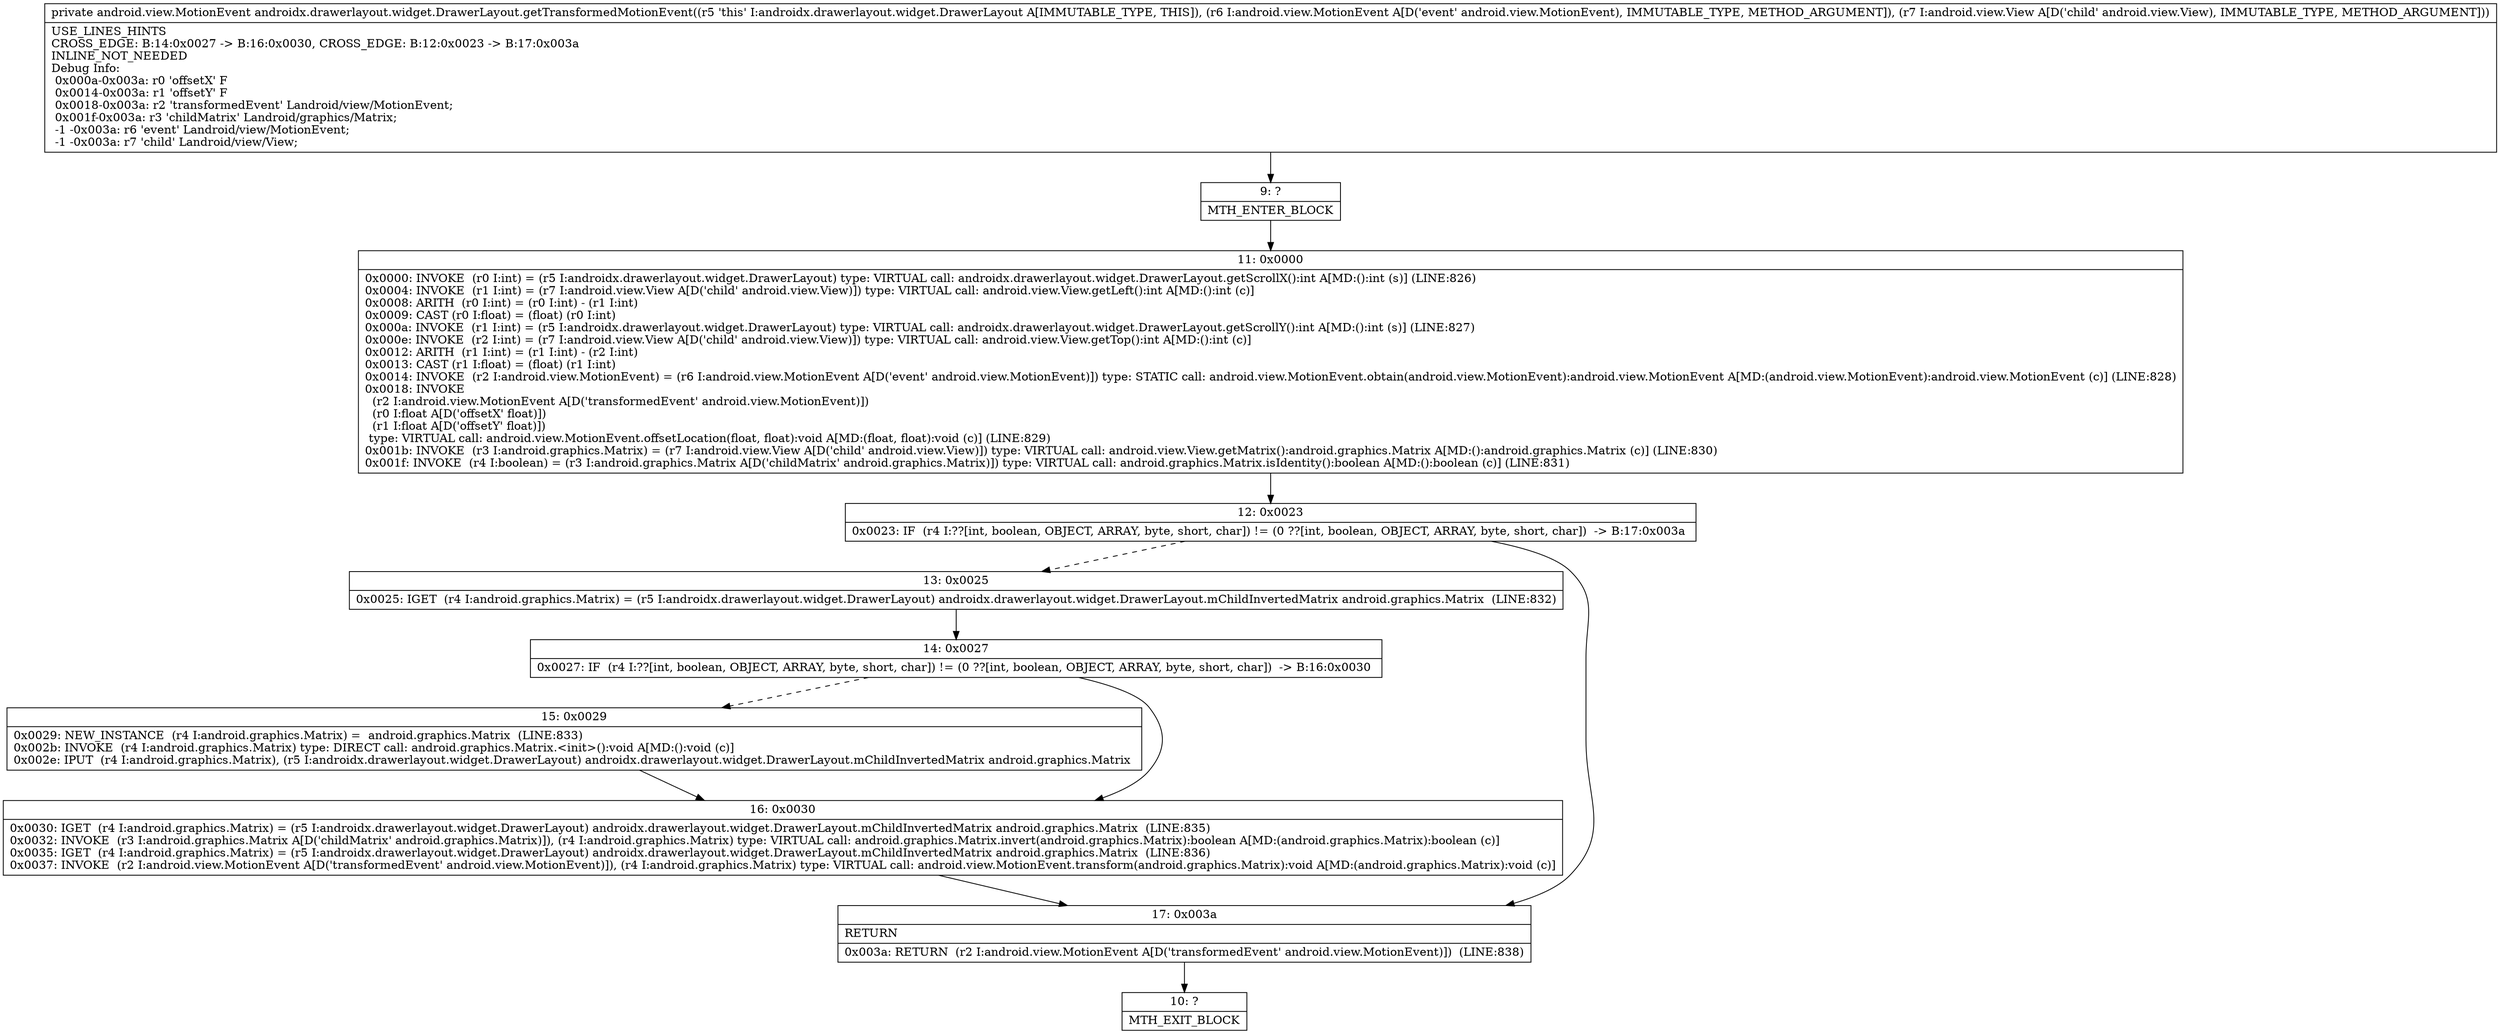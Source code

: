 digraph "CFG forandroidx.drawerlayout.widget.DrawerLayout.getTransformedMotionEvent(Landroid\/view\/MotionEvent;Landroid\/view\/View;)Landroid\/view\/MotionEvent;" {
Node_9 [shape=record,label="{9\:\ ?|MTH_ENTER_BLOCK\l}"];
Node_11 [shape=record,label="{11\:\ 0x0000|0x0000: INVOKE  (r0 I:int) = (r5 I:androidx.drawerlayout.widget.DrawerLayout) type: VIRTUAL call: androidx.drawerlayout.widget.DrawerLayout.getScrollX():int A[MD:():int (s)] (LINE:826)\l0x0004: INVOKE  (r1 I:int) = (r7 I:android.view.View A[D('child' android.view.View)]) type: VIRTUAL call: android.view.View.getLeft():int A[MD:():int (c)]\l0x0008: ARITH  (r0 I:int) = (r0 I:int) \- (r1 I:int) \l0x0009: CAST (r0 I:float) = (float) (r0 I:int) \l0x000a: INVOKE  (r1 I:int) = (r5 I:androidx.drawerlayout.widget.DrawerLayout) type: VIRTUAL call: androidx.drawerlayout.widget.DrawerLayout.getScrollY():int A[MD:():int (s)] (LINE:827)\l0x000e: INVOKE  (r2 I:int) = (r7 I:android.view.View A[D('child' android.view.View)]) type: VIRTUAL call: android.view.View.getTop():int A[MD:():int (c)]\l0x0012: ARITH  (r1 I:int) = (r1 I:int) \- (r2 I:int) \l0x0013: CAST (r1 I:float) = (float) (r1 I:int) \l0x0014: INVOKE  (r2 I:android.view.MotionEvent) = (r6 I:android.view.MotionEvent A[D('event' android.view.MotionEvent)]) type: STATIC call: android.view.MotionEvent.obtain(android.view.MotionEvent):android.view.MotionEvent A[MD:(android.view.MotionEvent):android.view.MotionEvent (c)] (LINE:828)\l0x0018: INVOKE  \l  (r2 I:android.view.MotionEvent A[D('transformedEvent' android.view.MotionEvent)])\l  (r0 I:float A[D('offsetX' float)])\l  (r1 I:float A[D('offsetY' float)])\l type: VIRTUAL call: android.view.MotionEvent.offsetLocation(float, float):void A[MD:(float, float):void (c)] (LINE:829)\l0x001b: INVOKE  (r3 I:android.graphics.Matrix) = (r7 I:android.view.View A[D('child' android.view.View)]) type: VIRTUAL call: android.view.View.getMatrix():android.graphics.Matrix A[MD:():android.graphics.Matrix (c)] (LINE:830)\l0x001f: INVOKE  (r4 I:boolean) = (r3 I:android.graphics.Matrix A[D('childMatrix' android.graphics.Matrix)]) type: VIRTUAL call: android.graphics.Matrix.isIdentity():boolean A[MD:():boolean (c)] (LINE:831)\l}"];
Node_12 [shape=record,label="{12\:\ 0x0023|0x0023: IF  (r4 I:??[int, boolean, OBJECT, ARRAY, byte, short, char]) != (0 ??[int, boolean, OBJECT, ARRAY, byte, short, char])  \-\> B:17:0x003a \l}"];
Node_13 [shape=record,label="{13\:\ 0x0025|0x0025: IGET  (r4 I:android.graphics.Matrix) = (r5 I:androidx.drawerlayout.widget.DrawerLayout) androidx.drawerlayout.widget.DrawerLayout.mChildInvertedMatrix android.graphics.Matrix  (LINE:832)\l}"];
Node_14 [shape=record,label="{14\:\ 0x0027|0x0027: IF  (r4 I:??[int, boolean, OBJECT, ARRAY, byte, short, char]) != (0 ??[int, boolean, OBJECT, ARRAY, byte, short, char])  \-\> B:16:0x0030 \l}"];
Node_15 [shape=record,label="{15\:\ 0x0029|0x0029: NEW_INSTANCE  (r4 I:android.graphics.Matrix) =  android.graphics.Matrix  (LINE:833)\l0x002b: INVOKE  (r4 I:android.graphics.Matrix) type: DIRECT call: android.graphics.Matrix.\<init\>():void A[MD:():void (c)]\l0x002e: IPUT  (r4 I:android.graphics.Matrix), (r5 I:androidx.drawerlayout.widget.DrawerLayout) androidx.drawerlayout.widget.DrawerLayout.mChildInvertedMatrix android.graphics.Matrix \l}"];
Node_16 [shape=record,label="{16\:\ 0x0030|0x0030: IGET  (r4 I:android.graphics.Matrix) = (r5 I:androidx.drawerlayout.widget.DrawerLayout) androidx.drawerlayout.widget.DrawerLayout.mChildInvertedMatrix android.graphics.Matrix  (LINE:835)\l0x0032: INVOKE  (r3 I:android.graphics.Matrix A[D('childMatrix' android.graphics.Matrix)]), (r4 I:android.graphics.Matrix) type: VIRTUAL call: android.graphics.Matrix.invert(android.graphics.Matrix):boolean A[MD:(android.graphics.Matrix):boolean (c)]\l0x0035: IGET  (r4 I:android.graphics.Matrix) = (r5 I:androidx.drawerlayout.widget.DrawerLayout) androidx.drawerlayout.widget.DrawerLayout.mChildInvertedMatrix android.graphics.Matrix  (LINE:836)\l0x0037: INVOKE  (r2 I:android.view.MotionEvent A[D('transformedEvent' android.view.MotionEvent)]), (r4 I:android.graphics.Matrix) type: VIRTUAL call: android.view.MotionEvent.transform(android.graphics.Matrix):void A[MD:(android.graphics.Matrix):void (c)]\l}"];
Node_17 [shape=record,label="{17\:\ 0x003a|RETURN\l|0x003a: RETURN  (r2 I:android.view.MotionEvent A[D('transformedEvent' android.view.MotionEvent)])  (LINE:838)\l}"];
Node_10 [shape=record,label="{10\:\ ?|MTH_EXIT_BLOCK\l}"];
MethodNode[shape=record,label="{private android.view.MotionEvent androidx.drawerlayout.widget.DrawerLayout.getTransformedMotionEvent((r5 'this' I:androidx.drawerlayout.widget.DrawerLayout A[IMMUTABLE_TYPE, THIS]), (r6 I:android.view.MotionEvent A[D('event' android.view.MotionEvent), IMMUTABLE_TYPE, METHOD_ARGUMENT]), (r7 I:android.view.View A[D('child' android.view.View), IMMUTABLE_TYPE, METHOD_ARGUMENT]))  | USE_LINES_HINTS\lCROSS_EDGE: B:14:0x0027 \-\> B:16:0x0030, CROSS_EDGE: B:12:0x0023 \-\> B:17:0x003a\lINLINE_NOT_NEEDED\lDebug Info:\l  0x000a\-0x003a: r0 'offsetX' F\l  0x0014\-0x003a: r1 'offsetY' F\l  0x0018\-0x003a: r2 'transformedEvent' Landroid\/view\/MotionEvent;\l  0x001f\-0x003a: r3 'childMatrix' Landroid\/graphics\/Matrix;\l  \-1 \-0x003a: r6 'event' Landroid\/view\/MotionEvent;\l  \-1 \-0x003a: r7 'child' Landroid\/view\/View;\l}"];
MethodNode -> Node_9;Node_9 -> Node_11;
Node_11 -> Node_12;
Node_12 -> Node_13[style=dashed];
Node_12 -> Node_17;
Node_13 -> Node_14;
Node_14 -> Node_15[style=dashed];
Node_14 -> Node_16;
Node_15 -> Node_16;
Node_16 -> Node_17;
Node_17 -> Node_10;
}

